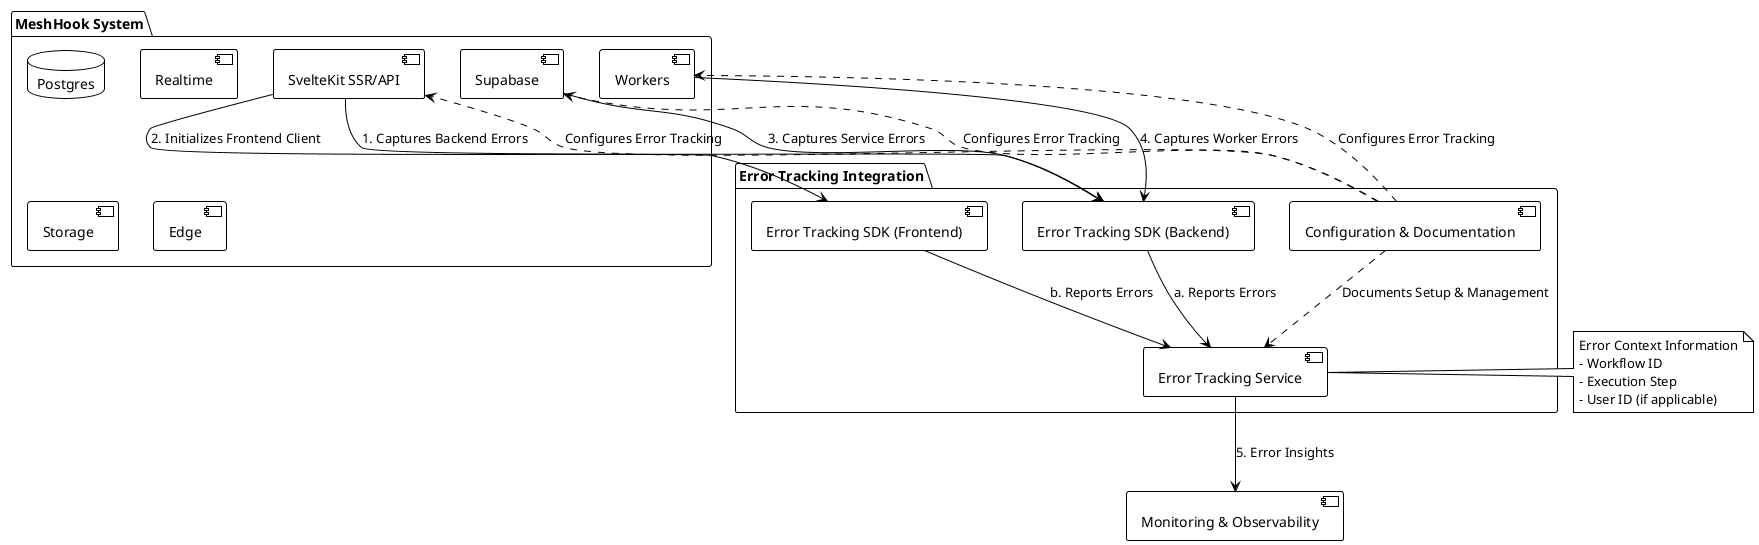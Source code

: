 @startuml
!theme plain

package "MeshHook System" {
    [SvelteKit SSR/API] as SSR
    [Supabase] as Supabase
    [Workers] as Workers
    database "Postgres" as Postgres
    [Realtime] as Realtime
    [Storage] as Storage
    [Edge] as Edge
}

package "Error Tracking Integration" {
    [Error Tracking Service] as ErrorService
    [Error Tracking SDK (Backend)] as ErrorSDKBackend
    [Error Tracking SDK (Frontend)] as ErrorSDKFrontend
    [Configuration & Documentation] as ConfigDocs
}

SSR --> ErrorSDKBackend : 1. Captures Backend Errors
SSR --> ErrorSDKFrontend : 2. Initializes Frontend Client
Supabase --> ErrorSDKBackend : 3. Captures Service Errors
Workers --> ErrorSDKBackend : 4. Captures Worker Errors

ErrorSDKBackend --> ErrorService : a. Reports Errors
ErrorSDKFrontend --> ErrorService : b. Reports Errors

ErrorService --> [Monitoring & Observability] : 5. Error Insights

note right of ErrorService : Error Context Information\n- Workflow ID\n- Execution Step\n- User ID (if applicable)

ConfigDocs .> SSR : Configures Error Tracking
ConfigDocs .> Supabase : Configures Error Tracking
ConfigDocs .> Workers : Configures Error Tracking
ConfigDocs ..> ErrorService : Documents Setup & Management

@enduml